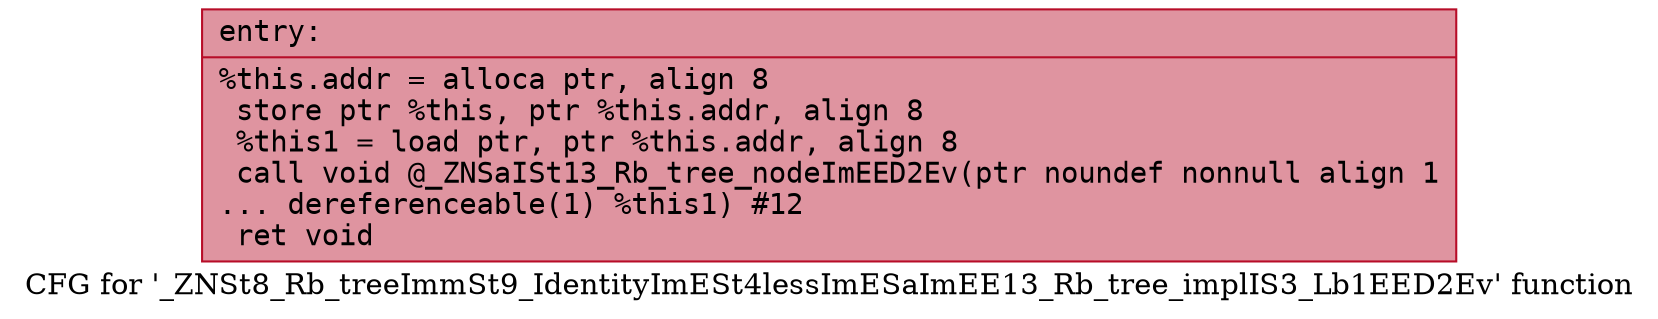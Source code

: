 digraph "CFG for '_ZNSt8_Rb_treeImmSt9_IdentityImESt4lessImESaImEE13_Rb_tree_implIS3_Lb1EED2Ev' function" {
	label="CFG for '_ZNSt8_Rb_treeImmSt9_IdentityImESt4lessImESaImEE13_Rb_tree_implIS3_Lb1EED2Ev' function";

	Node0x563465736720 [shape=record,color="#b70d28ff", style=filled, fillcolor="#b70d2870" fontname="Courier",label="{entry:\l|  %this.addr = alloca ptr, align 8\l  store ptr %this, ptr %this.addr, align 8\l  %this1 = load ptr, ptr %this.addr, align 8\l  call void @_ZNSaISt13_Rb_tree_nodeImEED2Ev(ptr noundef nonnull align 1\l... dereferenceable(1) %this1) #12\l  ret void\l}"];
}
